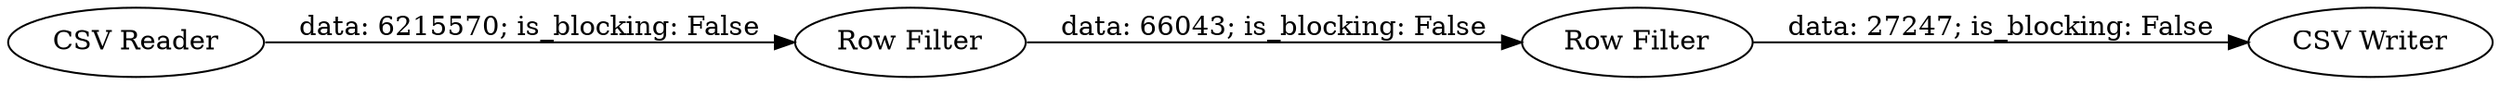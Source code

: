 digraph {
	"-367729431064634952_4" [label="CSV Writer"]
	"-367729431064634952_2" [label="Row Filter"]
	"-367729431064634952_1" [label="CSV Reader"]
	"-367729431064634952_3" [label="Row Filter"]
	"-367729431064634952_3" -> "-367729431064634952_4" [label="data: 27247; is_blocking: False"]
	"-367729431064634952_1" -> "-367729431064634952_2" [label="data: 6215570; is_blocking: False"]
	"-367729431064634952_2" -> "-367729431064634952_3" [label="data: 66043; is_blocking: False"]
	rankdir=LR
}
